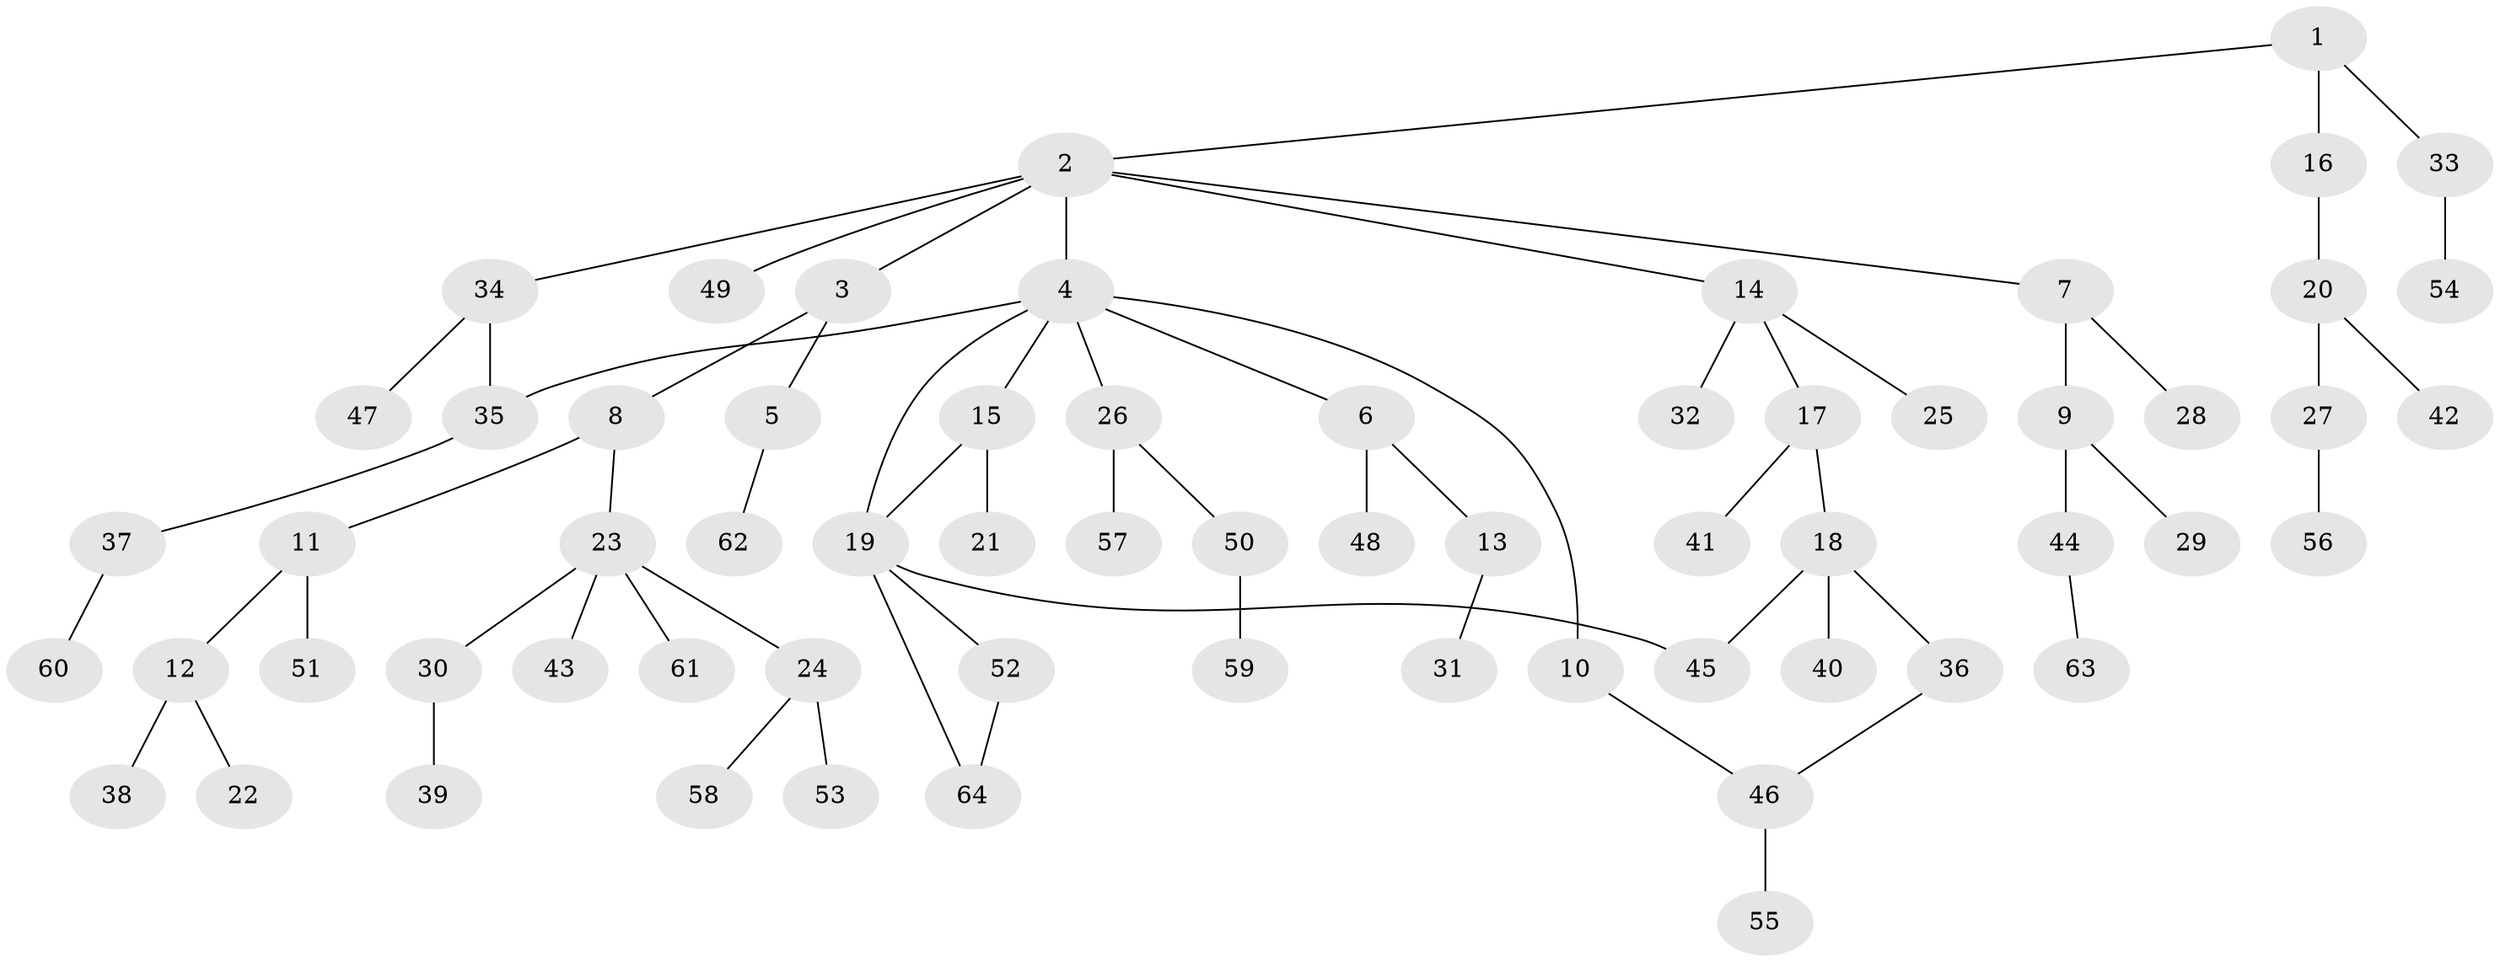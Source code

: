 // coarse degree distribution, {3: 0.23529411764705882, 6: 0.029411764705882353, 7: 0.029411764705882353, 1: 0.3235294117647059, 2: 0.38235294117647056}
// Generated by graph-tools (version 1.1) at 2025/43/03/06/25 01:43:19]
// undirected, 64 vertices, 68 edges
graph export_dot {
graph [start="1"]
  node [color=gray90,style=filled];
  1;
  2;
  3;
  4;
  5;
  6;
  7;
  8;
  9;
  10;
  11;
  12;
  13;
  14;
  15;
  16;
  17;
  18;
  19;
  20;
  21;
  22;
  23;
  24;
  25;
  26;
  27;
  28;
  29;
  30;
  31;
  32;
  33;
  34;
  35;
  36;
  37;
  38;
  39;
  40;
  41;
  42;
  43;
  44;
  45;
  46;
  47;
  48;
  49;
  50;
  51;
  52;
  53;
  54;
  55;
  56;
  57;
  58;
  59;
  60;
  61;
  62;
  63;
  64;
  1 -- 2;
  1 -- 16;
  1 -- 33;
  2 -- 3;
  2 -- 4;
  2 -- 7;
  2 -- 14;
  2 -- 34;
  2 -- 49;
  3 -- 5;
  3 -- 8;
  4 -- 6;
  4 -- 10;
  4 -- 15;
  4 -- 26;
  4 -- 35;
  4 -- 19;
  5 -- 62;
  6 -- 13;
  6 -- 48;
  7 -- 9;
  7 -- 28;
  8 -- 11;
  8 -- 23;
  9 -- 29;
  9 -- 44;
  10 -- 46;
  11 -- 12;
  11 -- 51;
  12 -- 22;
  12 -- 38;
  13 -- 31;
  14 -- 17;
  14 -- 25;
  14 -- 32;
  15 -- 19;
  15 -- 21;
  16 -- 20;
  17 -- 18;
  17 -- 41;
  18 -- 36;
  18 -- 40;
  18 -- 45;
  19 -- 52;
  19 -- 64;
  19 -- 45;
  20 -- 27;
  20 -- 42;
  23 -- 24;
  23 -- 30;
  23 -- 43;
  23 -- 61;
  24 -- 53;
  24 -- 58;
  26 -- 50;
  26 -- 57;
  27 -- 56;
  30 -- 39;
  33 -- 54;
  34 -- 47;
  34 -- 35;
  35 -- 37;
  36 -- 46;
  37 -- 60;
  44 -- 63;
  46 -- 55;
  50 -- 59;
  52 -- 64;
}

